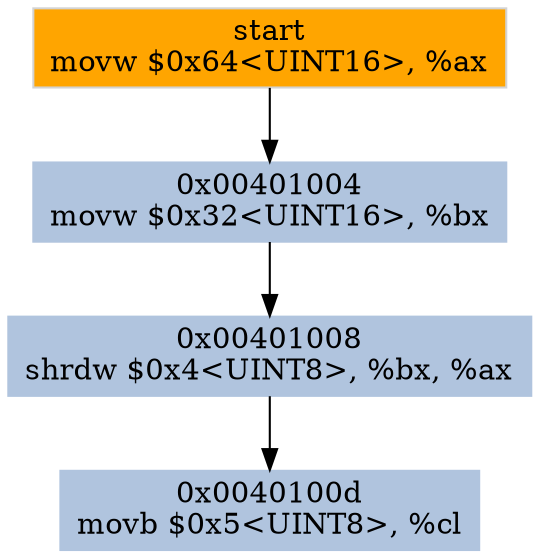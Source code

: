 digraph G {
node[shape=rectangle,style=filled,fillcolor=lightsteelblue,color=lightsteelblue]
bgcolor="transparent"
a0x00401000movw_0x64UINT16_ax[label="start\nmovw $0x64<UINT16>, %ax",fillcolor="orange",color="lightgrey"];
a0x00401004movw_0x32UINT16_bx[label="0x00401004\nmovw $0x32<UINT16>, %bx"];
a0x00401008shrdw_0x4UINT8_bx_ax[label="0x00401008\nshrdw $0x4<UINT8>, %bx, %ax"];
a0x0040100dmovb_0x5UINT8_cl[label="0x0040100d\nmovb $0x5<UINT8>, %cl"];
a0x00401000movw_0x64UINT16_ax -> a0x00401004movw_0x32UINT16_bx [color="#000000"];
a0x00401004movw_0x32UINT16_bx -> a0x00401008shrdw_0x4UINT8_bx_ax [color="#000000"];
a0x00401008shrdw_0x4UINT8_bx_ax -> a0x0040100dmovb_0x5UINT8_cl [color="#000000"];
}
